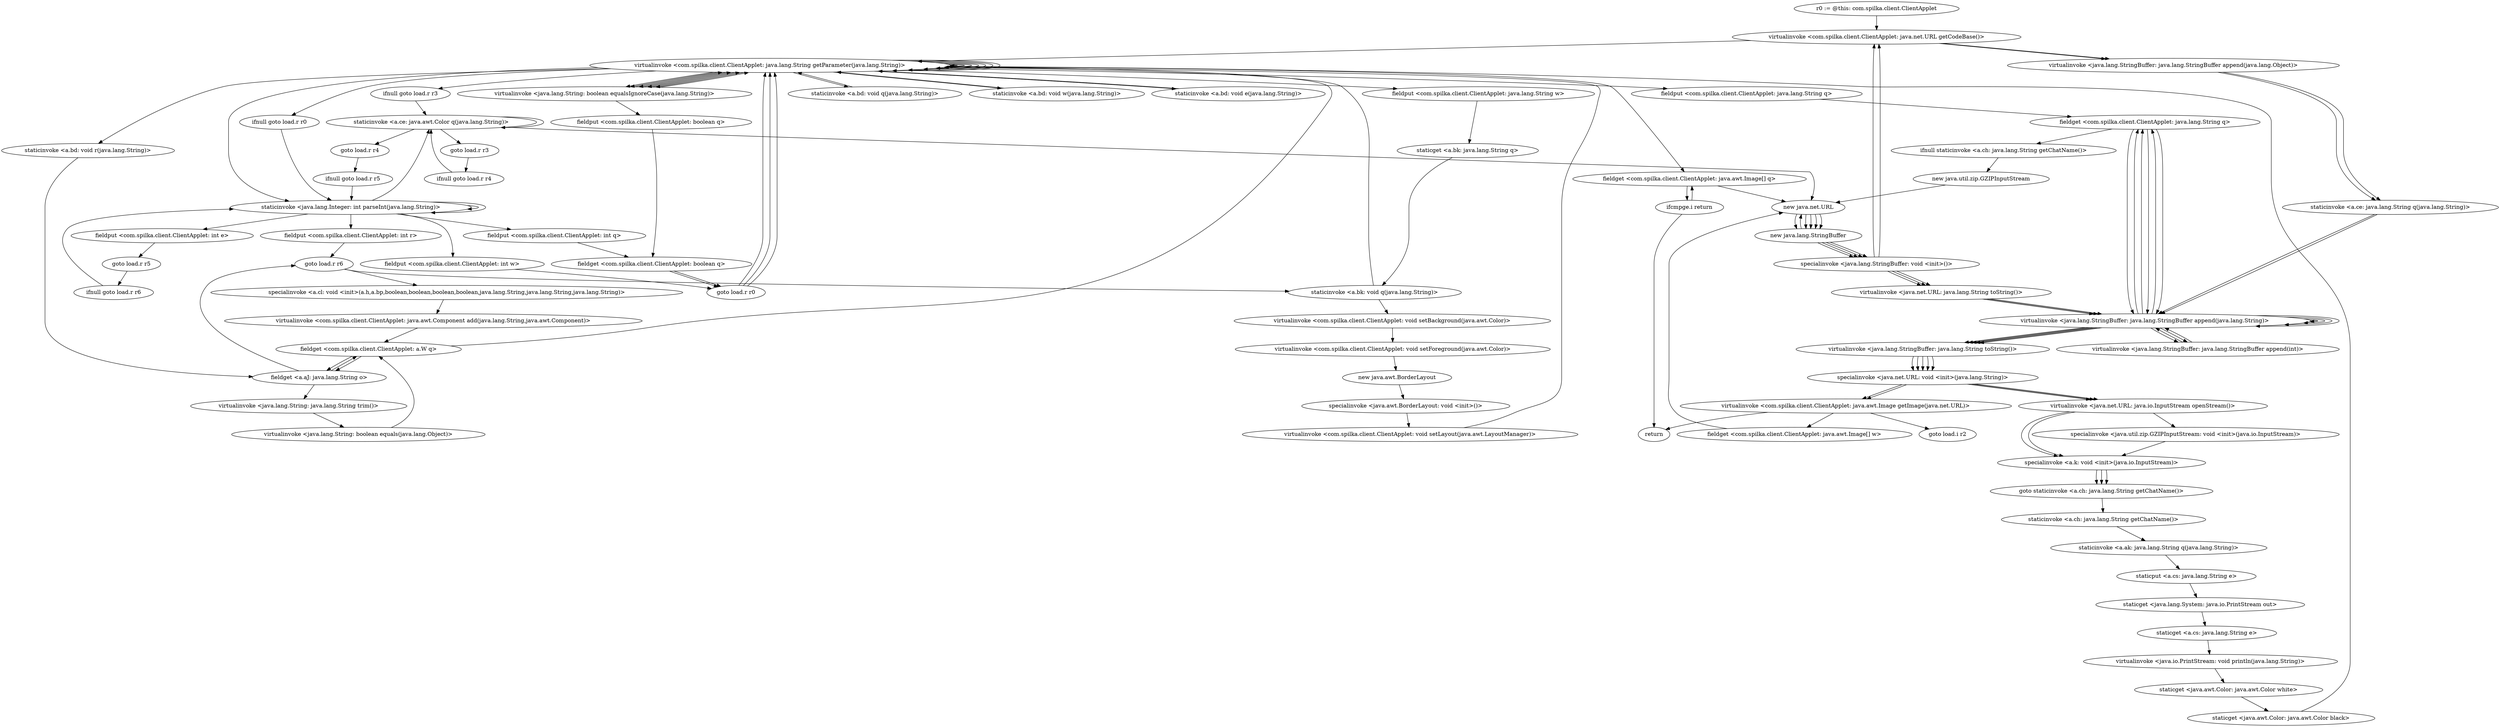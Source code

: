 digraph "" {
"r0 := @this: com.spilka.client.ClientApplet"->"virtualinvoke <com.spilka.client.ClientApplet: java.net.URL getCodeBase()>";
 "virtualinvoke <com.spilka.client.ClientApplet: java.net.URL getCodeBase()>"->"virtualinvoke <com.spilka.client.ClientApplet: java.lang.String getParameter(java.lang.String)>";
 "virtualinvoke <com.spilka.client.ClientApplet: java.lang.String getParameter(java.lang.String)>"->"fieldput <com.spilka.client.ClientApplet: java.lang.String w>";
 "fieldput <com.spilka.client.ClientApplet: java.lang.String w>"->"staticget <a.bk: java.lang.String q>";
 "staticget <a.bk: java.lang.String q>"->"staticinvoke <a.bk: void q(java.lang.String)>";
 "staticinvoke <a.bk: void q(java.lang.String)>"->"virtualinvoke <com.spilka.client.ClientApplet: java.lang.String getParameter(java.lang.String)>";
 "virtualinvoke <com.spilka.client.ClientApplet: java.lang.String getParameter(java.lang.String)>"->"fieldput <com.spilka.client.ClientApplet: java.lang.String q>";
 "fieldput <com.spilka.client.ClientApplet: java.lang.String q>"->"fieldget <com.spilka.client.ClientApplet: java.lang.String q>";
 "fieldget <com.spilka.client.ClientApplet: java.lang.String q>"->"ifnull staticinvoke <a.ch: java.lang.String getChatName()>";
 "ifnull staticinvoke <a.ch: java.lang.String getChatName()>"->"new java.util.zip.GZIPInputStream";
 "new java.util.zip.GZIPInputStream"->"new java.net.URL";
 "new java.net.URL"->"new java.lang.StringBuffer";
 "new java.lang.StringBuffer"->"new java.net.URL";
 "new java.net.URL"->"new java.lang.StringBuffer";
 "new java.lang.StringBuffer"->"specialinvoke <java.lang.StringBuffer: void <init>()>";
 "specialinvoke <java.lang.StringBuffer: void <init>()>"->"virtualinvoke <java.net.URL: java.lang.String toString()>";
 "virtualinvoke <java.net.URL: java.lang.String toString()>"->"virtualinvoke <java.lang.StringBuffer: java.lang.StringBuffer append(java.lang.String)>";
 "virtualinvoke <java.lang.StringBuffer: java.lang.StringBuffer append(java.lang.String)>"->"virtualinvoke <java.lang.StringBuffer: java.lang.StringBuffer append(java.lang.String)>";
 "virtualinvoke <java.lang.StringBuffer: java.lang.StringBuffer append(java.lang.String)>"->"fieldget <com.spilka.client.ClientApplet: java.lang.String q>";
 "fieldget <com.spilka.client.ClientApplet: java.lang.String q>"->"virtualinvoke <java.lang.StringBuffer: java.lang.StringBuffer append(java.lang.String)>";
 "virtualinvoke <java.lang.StringBuffer: java.lang.StringBuffer append(java.lang.String)>"->"virtualinvoke <java.lang.StringBuffer: java.lang.String toString()>";
 "virtualinvoke <java.lang.StringBuffer: java.lang.String toString()>"->"specialinvoke <java.net.URL: void <init>(java.lang.String)>";
 "specialinvoke <java.net.URL: void <init>(java.lang.String)>"->"virtualinvoke <java.net.URL: java.io.InputStream openStream()>";
 "virtualinvoke <java.net.URL: java.io.InputStream openStream()>"->"specialinvoke <a.k: void <init>(java.io.InputStream)>";
 "specialinvoke <a.k: void <init>(java.io.InputStream)>"->"goto staticinvoke <a.ch: java.lang.String getChatName()>";
 "goto staticinvoke <a.ch: java.lang.String getChatName()>"->"staticinvoke <a.ch: java.lang.String getChatName()>";
 "staticinvoke <a.ch: java.lang.String getChatName()>"->"staticinvoke <a.ak: java.lang.String q(java.lang.String)>";
 "staticinvoke <a.ak: java.lang.String q(java.lang.String)>"->"staticput <a.cs: java.lang.String e>";
 "staticput <a.cs: java.lang.String e>"->"staticget <java.lang.System: java.io.PrintStream out>";
 "staticget <java.lang.System: java.io.PrintStream out>"->"staticget <a.cs: java.lang.String e>";
 "staticget <a.cs: java.lang.String e>"->"virtualinvoke <java.io.PrintStream: void println(java.lang.String)>";
 "virtualinvoke <java.io.PrintStream: void println(java.lang.String)>"->"staticget <java.awt.Color: java.awt.Color white>";
 "staticget <java.awt.Color: java.awt.Color white>"->"staticget <java.awt.Color: java.awt.Color black>";
 "staticget <java.awt.Color: java.awt.Color black>"->"virtualinvoke <com.spilka.client.ClientApplet: java.lang.String getParameter(java.lang.String)>";
 "virtualinvoke <com.spilka.client.ClientApplet: java.lang.String getParameter(java.lang.String)>"->"virtualinvoke <com.spilka.client.ClientApplet: java.lang.String getParameter(java.lang.String)>";
 "virtualinvoke <com.spilka.client.ClientApplet: java.lang.String getParameter(java.lang.String)>"->"virtualinvoke <com.spilka.client.ClientApplet: java.lang.String getParameter(java.lang.String)>";
 "virtualinvoke <com.spilka.client.ClientApplet: java.lang.String getParameter(java.lang.String)>"->"virtualinvoke <com.spilka.client.ClientApplet: java.lang.String getParameter(java.lang.String)>";
 "virtualinvoke <com.spilka.client.ClientApplet: java.lang.String getParameter(java.lang.String)>"->"virtualinvoke <com.spilka.client.ClientApplet: java.lang.String getParameter(java.lang.String)>";
 "virtualinvoke <com.spilka.client.ClientApplet: java.lang.String getParameter(java.lang.String)>"->"virtualinvoke <com.spilka.client.ClientApplet: java.lang.String getParameter(java.lang.String)>";
 "virtualinvoke <com.spilka.client.ClientApplet: java.lang.String getParameter(java.lang.String)>"->"virtualinvoke <com.spilka.client.ClientApplet: java.lang.String getParameter(java.lang.String)>";
 "virtualinvoke <com.spilka.client.ClientApplet: java.lang.String getParameter(java.lang.String)>"->"virtualinvoke <com.spilka.client.ClientApplet: java.lang.String getParameter(java.lang.String)>";
 "virtualinvoke <com.spilka.client.ClientApplet: java.lang.String getParameter(java.lang.String)>"->"ifnull goto load.r r3";
 "ifnull goto load.r r3"->"staticinvoke <a.ce: java.awt.Color q(java.lang.String)>";
 "staticinvoke <a.ce: java.awt.Color q(java.lang.String)>"->"goto load.r r3";
 "goto load.r r3"->"ifnull goto load.r r4";
 "ifnull goto load.r r4"->"staticinvoke <a.ce: java.awt.Color q(java.lang.String)>";
 "staticinvoke <a.ce: java.awt.Color q(java.lang.String)>"->"goto load.r r4";
 "goto load.r r4"->"ifnull goto load.r r5";
 "ifnull goto load.r r5"->"staticinvoke <java.lang.Integer: int parseInt(java.lang.String)>";
 "staticinvoke <java.lang.Integer: int parseInt(java.lang.String)>"->"fieldput <com.spilka.client.ClientApplet: int e>";
 "fieldput <com.spilka.client.ClientApplet: int e>"->"goto load.r r5";
 "goto load.r r5"->"ifnull goto load.r r6";
 "ifnull goto load.r r6"->"staticinvoke <java.lang.Integer: int parseInt(java.lang.String)>";
 "staticinvoke <java.lang.Integer: int parseInt(java.lang.String)>"->"fieldput <com.spilka.client.ClientApplet: int r>";
 "fieldput <com.spilka.client.ClientApplet: int r>"->"goto load.r r6";
 "goto load.r r6"->"staticinvoke <a.bk: void q(java.lang.String)>";
 "staticinvoke <a.bk: void q(java.lang.String)>"->"virtualinvoke <com.spilka.client.ClientApplet: void setBackground(java.awt.Color)>";
 "virtualinvoke <com.spilka.client.ClientApplet: void setBackground(java.awt.Color)>"->"virtualinvoke <com.spilka.client.ClientApplet: void setForeground(java.awt.Color)>";
 "virtualinvoke <com.spilka.client.ClientApplet: void setForeground(java.awt.Color)>"->"new java.awt.BorderLayout";
 "new java.awt.BorderLayout"->"specialinvoke <java.awt.BorderLayout: void <init>()>";
 "specialinvoke <java.awt.BorderLayout: void <init>()>"->"virtualinvoke <com.spilka.client.ClientApplet: void setLayout(java.awt.LayoutManager)>";
 "virtualinvoke <com.spilka.client.ClientApplet: void setLayout(java.awt.LayoutManager)>"->"virtualinvoke <com.spilka.client.ClientApplet: java.lang.String getParameter(java.lang.String)>";
 "virtualinvoke <com.spilka.client.ClientApplet: java.lang.String getParameter(java.lang.String)>"->"virtualinvoke <java.lang.String: boolean equalsIgnoreCase(java.lang.String)>";
 "virtualinvoke <java.lang.String: boolean equalsIgnoreCase(java.lang.String)>"->"fieldput <com.spilka.client.ClientApplet: boolean q>";
 "fieldput <com.spilka.client.ClientApplet: boolean q>"->"fieldget <com.spilka.client.ClientApplet: boolean q>";
 "fieldget <com.spilka.client.ClientApplet: boolean q>"->"goto load.r r0";
 "goto load.r r0"->"virtualinvoke <com.spilka.client.ClientApplet: java.lang.String getParameter(java.lang.String)>";
 "virtualinvoke <com.spilka.client.ClientApplet: java.lang.String getParameter(java.lang.String)>"->"staticinvoke <java.lang.Integer: int parseInt(java.lang.String)>";
 "staticinvoke <java.lang.Integer: int parseInt(java.lang.String)>"->"fieldput <com.spilka.client.ClientApplet: int q>";
 "fieldput <com.spilka.client.ClientApplet: int q>"->"fieldget <com.spilka.client.ClientApplet: boolean q>";
 "fieldget <com.spilka.client.ClientApplet: boolean q>"->"goto load.r r0";
 "goto load.r r0"->"virtualinvoke <com.spilka.client.ClientApplet: java.lang.String getParameter(java.lang.String)>";
 "virtualinvoke <com.spilka.client.ClientApplet: java.lang.String getParameter(java.lang.String)>"->"ifnull goto load.r r0";
 "ifnull goto load.r r0"->"staticinvoke <java.lang.Integer: int parseInt(java.lang.String)>";
 "staticinvoke <java.lang.Integer: int parseInt(java.lang.String)>"->"fieldput <com.spilka.client.ClientApplet: int w>";
 "fieldput <com.spilka.client.ClientApplet: int w>"->"goto load.r r0";
 "goto load.r r0"->"virtualinvoke <com.spilka.client.ClientApplet: java.lang.String getParameter(java.lang.String)>";
 "virtualinvoke <com.spilka.client.ClientApplet: java.lang.String getParameter(java.lang.String)>"->"virtualinvoke <java.lang.String: boolean equalsIgnoreCase(java.lang.String)>";
 "virtualinvoke <java.lang.String: boolean equalsIgnoreCase(java.lang.String)>"->"virtualinvoke <com.spilka.client.ClientApplet: java.lang.String getParameter(java.lang.String)>";
 "virtualinvoke <com.spilka.client.ClientApplet: java.lang.String getParameter(java.lang.String)>"->"virtualinvoke <java.lang.String: boolean equalsIgnoreCase(java.lang.String)>";
 "virtualinvoke <java.lang.String: boolean equalsIgnoreCase(java.lang.String)>"->"virtualinvoke <com.spilka.client.ClientApplet: java.lang.String getParameter(java.lang.String)>";
 "virtualinvoke <com.spilka.client.ClientApplet: java.lang.String getParameter(java.lang.String)>"->"virtualinvoke <java.lang.String: boolean equalsIgnoreCase(java.lang.String)>";
 "virtualinvoke <java.lang.String: boolean equalsIgnoreCase(java.lang.String)>"->"virtualinvoke <com.spilka.client.ClientApplet: java.lang.String getParameter(java.lang.String)>";
 "virtualinvoke <com.spilka.client.ClientApplet: java.lang.String getParameter(java.lang.String)>"->"virtualinvoke <java.lang.String: boolean equalsIgnoreCase(java.lang.String)>";
 "virtualinvoke <java.lang.String: boolean equalsIgnoreCase(java.lang.String)>"->"virtualinvoke <com.spilka.client.ClientApplet: java.lang.String getParameter(java.lang.String)>";
 "virtualinvoke <com.spilka.client.ClientApplet: java.lang.String getParameter(java.lang.String)>"->"staticinvoke <a.bd: void q(java.lang.String)>";
 "staticinvoke <a.bd: void q(java.lang.String)>"->"virtualinvoke <com.spilka.client.ClientApplet: java.lang.String getParameter(java.lang.String)>";
 "virtualinvoke <com.spilka.client.ClientApplet: java.lang.String getParameter(java.lang.String)>"->"staticinvoke <a.bd: void w(java.lang.String)>";
 "staticinvoke <a.bd: void w(java.lang.String)>"->"virtualinvoke <com.spilka.client.ClientApplet: java.lang.String getParameter(java.lang.String)>";
 "virtualinvoke <com.spilka.client.ClientApplet: java.lang.String getParameter(java.lang.String)>"->"staticinvoke <a.bd: void e(java.lang.String)>";
 "staticinvoke <a.bd: void e(java.lang.String)>"->"virtualinvoke <com.spilka.client.ClientApplet: java.lang.String getParameter(java.lang.String)>";
 "virtualinvoke <com.spilka.client.ClientApplet: java.lang.String getParameter(java.lang.String)>"->"staticinvoke <a.bd: void r(java.lang.String)>";
 "staticinvoke <a.bd: void r(java.lang.String)>"->"fieldget <a.aJ: java.lang.String o>";
 "fieldget <a.aJ: java.lang.String o>"->"goto load.r r6";
 "goto load.r r6"->"specialinvoke <a.cl: void <init>(a.h,a.bp,boolean,boolean,boolean,boolean,java.lang.String,java.lang.String,java.lang.String)>";
 "specialinvoke <a.cl: void <init>(a.h,a.bp,boolean,boolean,boolean,boolean,java.lang.String,java.lang.String,java.lang.String)>"->"virtualinvoke <com.spilka.client.ClientApplet: java.awt.Component add(java.lang.String,java.awt.Component)>";
 "virtualinvoke <com.spilka.client.ClientApplet: java.awt.Component add(java.lang.String,java.awt.Component)>"->"fieldget <com.spilka.client.ClientApplet: a.W q>";
 "fieldget <com.spilka.client.ClientApplet: a.W q>"->"fieldget <a.aJ: java.lang.String o>";
 "fieldget <a.aJ: java.lang.String o>"->"fieldget <com.spilka.client.ClientApplet: a.W q>";
 "fieldget <com.spilka.client.ClientApplet: a.W q>"->"fieldget <a.aJ: java.lang.String o>";
 "fieldget <a.aJ: java.lang.String o>"->"virtualinvoke <java.lang.String: java.lang.String trim()>";
 "virtualinvoke <java.lang.String: java.lang.String trim()>"->"virtualinvoke <java.lang.String: boolean equals(java.lang.Object)>";
 "virtualinvoke <java.lang.String: boolean equals(java.lang.Object)>"->"fieldget <com.spilka.client.ClientApplet: a.W q>";
 "fieldget <com.spilka.client.ClientApplet: a.W q>"->"virtualinvoke <com.spilka.client.ClientApplet: java.lang.String getParameter(java.lang.String)>";
 "virtualinvoke <com.spilka.client.ClientApplet: java.lang.String getParameter(java.lang.String)>"->"fieldget <com.spilka.client.ClientApplet: java.awt.Image[] q>";
 "fieldget <com.spilka.client.ClientApplet: java.awt.Image[] q>"->"ifcmpge.i return";
 "ifcmpge.i return"->"fieldget <com.spilka.client.ClientApplet: java.awt.Image[] q>";
 "fieldget <com.spilka.client.ClientApplet: java.awt.Image[] q>"->"new java.net.URL";
 "new java.net.URL"->"new java.lang.StringBuffer";
 "new java.lang.StringBuffer"->"specialinvoke <java.lang.StringBuffer: void <init>()>";
 "specialinvoke <java.lang.StringBuffer: void <init>()>"->"virtualinvoke <com.spilka.client.ClientApplet: java.net.URL getCodeBase()>";
 "virtualinvoke <com.spilka.client.ClientApplet: java.net.URL getCodeBase()>"->"virtualinvoke <java.lang.StringBuffer: java.lang.StringBuffer append(java.lang.Object)>";
 "virtualinvoke <java.lang.StringBuffer: java.lang.StringBuffer append(java.lang.Object)>"->"staticinvoke <a.ce: java.lang.String q(java.lang.String)>";
 "staticinvoke <a.ce: java.lang.String q(java.lang.String)>"->"virtualinvoke <java.lang.StringBuffer: java.lang.StringBuffer append(java.lang.String)>";
 "virtualinvoke <java.lang.StringBuffer: java.lang.StringBuffer append(java.lang.String)>"->"virtualinvoke <java.lang.StringBuffer: java.lang.StringBuffer append(int)>";
 "virtualinvoke <java.lang.StringBuffer: java.lang.StringBuffer append(int)>"->"virtualinvoke <java.lang.StringBuffer: java.lang.StringBuffer append(java.lang.String)>";
 "virtualinvoke <java.lang.StringBuffer: java.lang.StringBuffer append(java.lang.String)>"->"virtualinvoke <java.lang.StringBuffer: java.lang.String toString()>";
 "virtualinvoke <java.lang.StringBuffer: java.lang.String toString()>"->"specialinvoke <java.net.URL: void <init>(java.lang.String)>";
 "specialinvoke <java.net.URL: void <init>(java.lang.String)>"->"virtualinvoke <com.spilka.client.ClientApplet: java.awt.Image getImage(java.net.URL)>";
 "virtualinvoke <com.spilka.client.ClientApplet: java.awt.Image getImage(java.net.URL)>"->"fieldget <com.spilka.client.ClientApplet: java.awt.Image[] w>";
 "fieldget <com.spilka.client.ClientApplet: java.awt.Image[] w>"->"new java.net.URL";
 "new java.net.URL"->"new java.lang.StringBuffer";
 "new java.lang.StringBuffer"->"specialinvoke <java.lang.StringBuffer: void <init>()>";
 "specialinvoke <java.lang.StringBuffer: void <init>()>"->"virtualinvoke <com.spilka.client.ClientApplet: java.net.URL getCodeBase()>";
 "virtualinvoke <com.spilka.client.ClientApplet: java.net.URL getCodeBase()>"->"virtualinvoke <java.lang.StringBuffer: java.lang.StringBuffer append(java.lang.Object)>";
 "virtualinvoke <java.lang.StringBuffer: java.lang.StringBuffer append(java.lang.Object)>"->"staticinvoke <a.ce: java.lang.String q(java.lang.String)>";
 "staticinvoke <a.ce: java.lang.String q(java.lang.String)>"->"virtualinvoke <java.lang.StringBuffer: java.lang.StringBuffer append(java.lang.String)>";
 "virtualinvoke <java.lang.StringBuffer: java.lang.StringBuffer append(java.lang.String)>"->"virtualinvoke <java.lang.StringBuffer: java.lang.StringBuffer append(int)>";
 "virtualinvoke <java.lang.StringBuffer: java.lang.StringBuffer append(int)>"->"virtualinvoke <java.lang.StringBuffer: java.lang.StringBuffer append(java.lang.String)>";
 "virtualinvoke <java.lang.StringBuffer: java.lang.StringBuffer append(java.lang.String)>"->"virtualinvoke <java.lang.StringBuffer: java.lang.String toString()>";
 "virtualinvoke <java.lang.StringBuffer: java.lang.String toString()>"->"specialinvoke <java.net.URL: void <init>(java.lang.String)>";
 "specialinvoke <java.net.URL: void <init>(java.lang.String)>"->"virtualinvoke <com.spilka.client.ClientApplet: java.awt.Image getImage(java.net.URL)>";
 "virtualinvoke <com.spilka.client.ClientApplet: java.awt.Image getImage(java.net.URL)>"->"goto load.i r2";
 "virtualinvoke <com.spilka.client.ClientApplet: java.awt.Image getImage(java.net.URL)>"->"return";
 "ifcmpge.i return"->"return";
 "staticinvoke <java.lang.Integer: int parseInt(java.lang.String)>"-> "staticinvoke <java.lang.Integer: int parseInt(java.lang.String)>"-> "staticinvoke <java.lang.Integer: int parseInt(java.lang.String)>"-> "staticinvoke <a.ce: java.awt.Color q(java.lang.String)>"-> "staticinvoke <a.ce: java.awt.Color q(java.lang.String)>"->"new java.net.URL";
 "new java.net.URL"->"new java.lang.StringBuffer";
 "new java.lang.StringBuffer"->"specialinvoke <java.lang.StringBuffer: void <init>()>";
 "specialinvoke <java.lang.StringBuffer: void <init>()>"->"virtualinvoke <java.net.URL: java.lang.String toString()>";
 "virtualinvoke <java.net.URL: java.lang.String toString()>"->"virtualinvoke <java.lang.StringBuffer: java.lang.StringBuffer append(java.lang.String)>";
 "virtualinvoke <java.lang.StringBuffer: java.lang.StringBuffer append(java.lang.String)>"->"virtualinvoke <java.lang.StringBuffer: java.lang.StringBuffer append(java.lang.String)>";
 "virtualinvoke <java.lang.StringBuffer: java.lang.StringBuffer append(java.lang.String)>"->"fieldget <com.spilka.client.ClientApplet: java.lang.String q>";
 "fieldget <com.spilka.client.ClientApplet: java.lang.String q>"->"virtualinvoke <java.lang.StringBuffer: java.lang.StringBuffer append(java.lang.String)>";
 "virtualinvoke <java.lang.StringBuffer: java.lang.StringBuffer append(java.lang.String)>"->"virtualinvoke <java.lang.StringBuffer: java.lang.String toString()>";
 "virtualinvoke <java.lang.StringBuffer: java.lang.String toString()>"->"specialinvoke <java.net.URL: void <init>(java.lang.String)>";
 "specialinvoke <java.net.URL: void <init>(java.lang.String)>"->"virtualinvoke <java.net.URL: java.io.InputStream openStream()>";
 "virtualinvoke <java.net.URL: java.io.InputStream openStream()>"->"specialinvoke <a.k: void <init>(java.io.InputStream)>";
 "specialinvoke <a.k: void <init>(java.io.InputStream)>"->"goto staticinvoke <a.ch: java.lang.String getChatName()>";
"specialinvoke <java.lang.StringBuffer: void <init>()>";
 "specialinvoke <java.lang.StringBuffer: void <init>()>"->"virtualinvoke <java.net.URL: java.lang.String toString()>";
 "virtualinvoke <java.net.URL: java.lang.String toString()>"->"virtualinvoke <java.lang.StringBuffer: java.lang.StringBuffer append(java.lang.String)>";
 "virtualinvoke <java.lang.StringBuffer: java.lang.StringBuffer append(java.lang.String)>"->"virtualinvoke <java.lang.StringBuffer: java.lang.StringBuffer append(java.lang.String)>";
 "virtualinvoke <java.lang.StringBuffer: java.lang.StringBuffer append(java.lang.String)>"->"fieldget <com.spilka.client.ClientApplet: java.lang.String q>";
 "fieldget <com.spilka.client.ClientApplet: java.lang.String q>"->"virtualinvoke <java.lang.StringBuffer: java.lang.StringBuffer append(java.lang.String)>";
 "virtualinvoke <java.lang.StringBuffer: java.lang.StringBuffer append(java.lang.String)>"->"virtualinvoke <java.lang.StringBuffer: java.lang.StringBuffer append(java.lang.String)>";
 "virtualinvoke <java.lang.StringBuffer: java.lang.StringBuffer append(java.lang.String)>"->"virtualinvoke <java.lang.StringBuffer: java.lang.String toString()>";
 "virtualinvoke <java.lang.StringBuffer: java.lang.String toString()>"->"specialinvoke <java.net.URL: void <init>(java.lang.String)>";
 "specialinvoke <java.net.URL: void <init>(java.lang.String)>"->"virtualinvoke <java.net.URL: java.io.InputStream openStream()>";
 "virtualinvoke <java.net.URL: java.io.InputStream openStream()>"->"specialinvoke <java.util.zip.GZIPInputStream: void <init>(java.io.InputStream)>";
 "specialinvoke <java.util.zip.GZIPInputStream: void <init>(java.io.InputStream)>"->"specialinvoke <a.k: void <init>(java.io.InputStream)>";
 "specialinvoke <a.k: void <init>(java.io.InputStream)>"->"goto staticinvoke <a.ch: java.lang.String getChatName()>";
}
